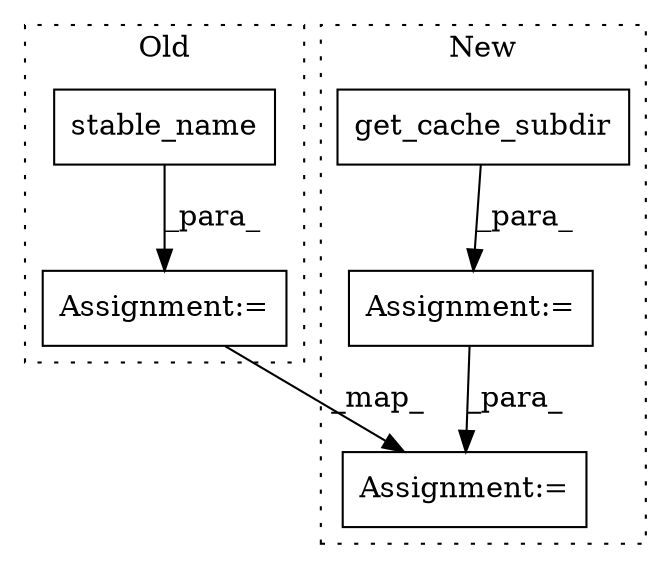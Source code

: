 digraph G {
subgraph cluster0 {
1 [label="stable_name" a="32" s="7541" l="13" shape="box"];
5 [label="Assignment:=" a="7" s="7505" l="1" shape="box"];
label = "Old";
style="dotted";
}
subgraph cluster1 {
2 [label="get_cache_subdir" a="32" s="8168,8194" l="17,1" shape="box"];
3 [label="Assignment:=" a="7" s="8162" l="1" shape="box"];
4 [label="Assignment:=" a="7" s="8226" l="1" shape="box"];
label = "New";
style="dotted";
}
1 -> 5 [label="_para_"];
2 -> 3 [label="_para_"];
3 -> 4 [label="_para_"];
5 -> 4 [label="_map_"];
}